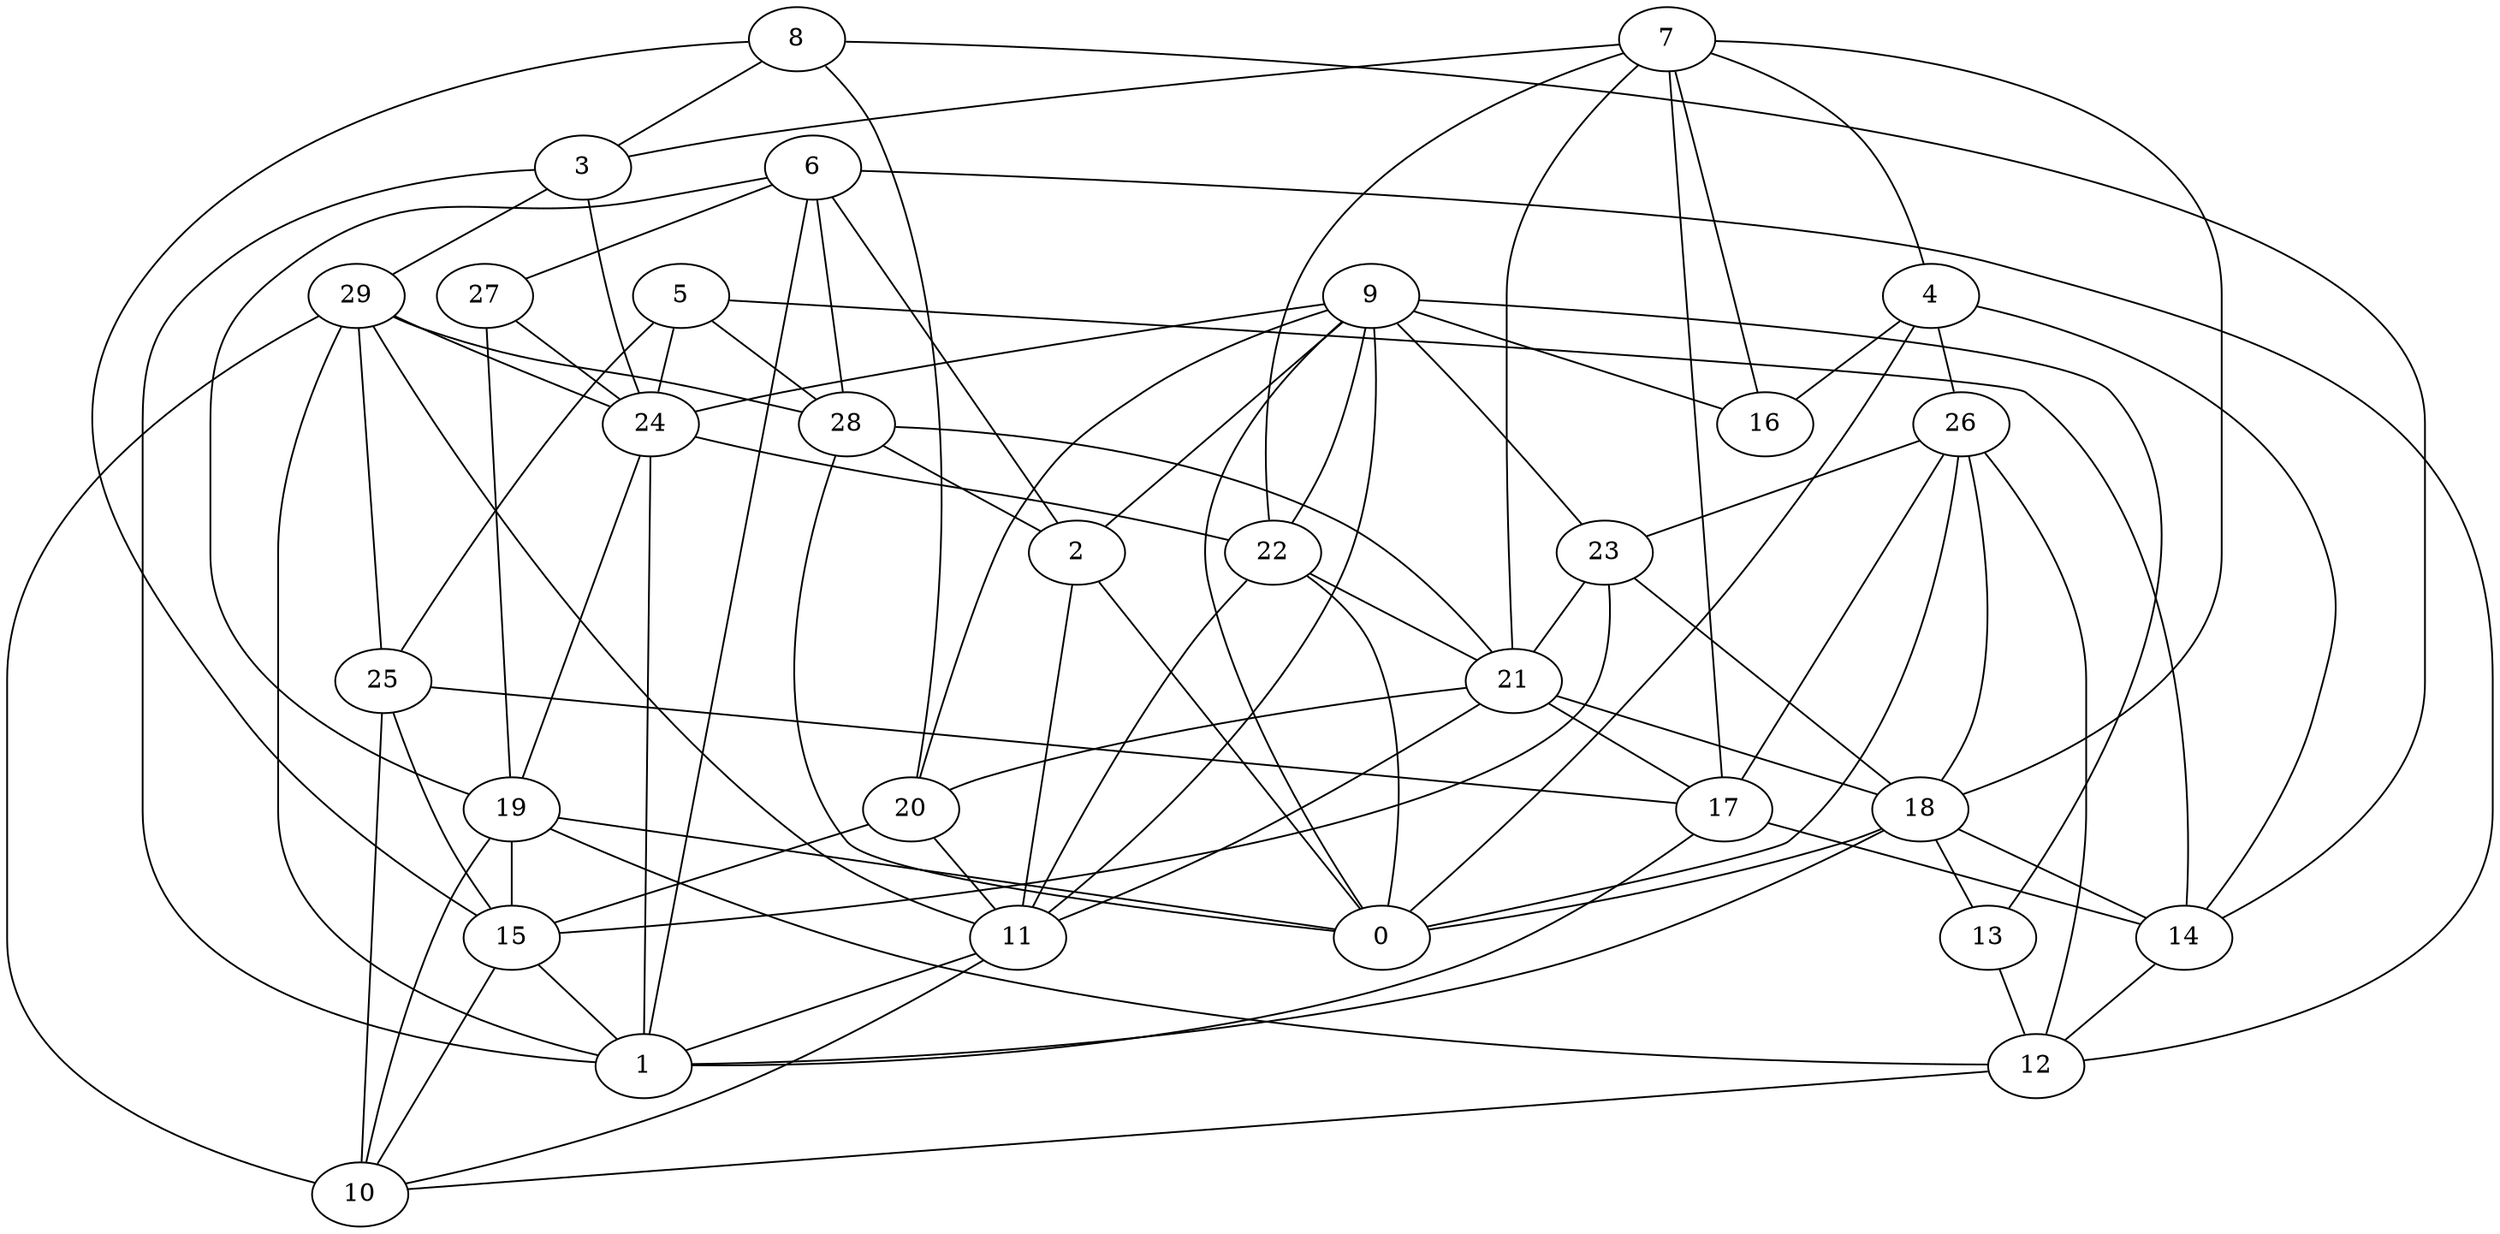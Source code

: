 digraph GG_graph {

subgraph G_graph {
edge [color = black]
"8" -> "3" [dir = none]
"26" -> "12" [dir = none]
"26" -> "0" [dir = none]
"22" -> "21" [dir = none]
"9" -> "13" [dir = none]
"9" -> "11" [dir = none]
"9" -> "24" [dir = none]
"29" -> "25" [dir = none]
"29" -> "1" [dir = none]
"27" -> "19" [dir = none]
"18" -> "14" [dir = none]
"18" -> "1" [dir = none]
"11" -> "10" [dir = none]
"24" -> "22" [dir = none]
"24" -> "1" [dir = none]
"24" -> "19" [dir = none]
"19" -> "0" [dir = none]
"20" -> "11" [dir = none]
"5" -> "25" [dir = none]
"7" -> "4" [dir = none]
"7" -> "16" [dir = none]
"7" -> "21" [dir = none]
"17" -> "1" [dir = none]
"28" -> "0" [dir = none]
"6" -> "2" [dir = none]
"6" -> "19" [dir = none]
"3" -> "1" [dir = none]
"23" -> "18" [dir = none]
"25" -> "15" [dir = none]
"25" -> "10" [dir = none]
"22" -> "11" [dir = none]
"7" -> "22" [dir = none]
"15" -> "1" [dir = none]
"7" -> "3" [dir = none]
"8" -> "20" [dir = none]
"26" -> "18" [dir = none]
"22" -> "0" [dir = none]
"20" -> "15" [dir = none]
"5" -> "14" [dir = none]
"29" -> "28" [dir = none]
"4" -> "26" [dir = none]
"29" -> "11" [dir = none]
"2" -> "11" [dir = none]
"29" -> "24" [dir = none]
"21" -> "18" [dir = none]
"7" -> "17" [dir = none]
"4" -> "0" [dir = none]
"25" -> "17" [dir = none]
"7" -> "18" [dir = none]
"21" -> "11" [dir = none]
"28" -> "21" [dir = none]
"18" -> "0" [dir = none]
"13" -> "12" [dir = none]
"19" -> "12" [dir = none]
"27" -> "24" [dir = none]
"4" -> "14" [dir = none]
"9" -> "2" [dir = none]
"12" -> "10" [dir = none]
"21" -> "17" [dir = none]
"5" -> "28" [dir = none]
"26" -> "17" [dir = none]
"23" -> "15" [dir = none]
"9" -> "22" [dir = none]
"15" -> "10" [dir = none]
"23" -> "21" [dir = none]
"6" -> "27" [dir = none]
"8" -> "15" [dir = none]
"6" -> "12" [dir = none]
"9" -> "20" [dir = none]
"11" -> "1" [dir = none]
"9" -> "16" [dir = none]
"18" -> "13" [dir = none]
"3" -> "29" [dir = none]
"28" -> "2" [dir = none]
"4" -> "16" [dir = none]
"6" -> "1" [dir = none]
"9" -> "23" [dir = none]
"19" -> "15" [dir = none]
"6" -> "28" [dir = none]
"26" -> "23" [dir = none]
"29" -> "10" [dir = none]
"9" -> "0" [dir = none]
"14" -> "12" [dir = none]
"2" -> "0" [dir = none]
"21" -> "20" [dir = none]
"19" -> "10" [dir = none]
"5" -> "24" [dir = none]
"3" -> "24" [dir = none]
"8" -> "14" [dir = none]
"17" -> "14" [dir = none]
}

}
